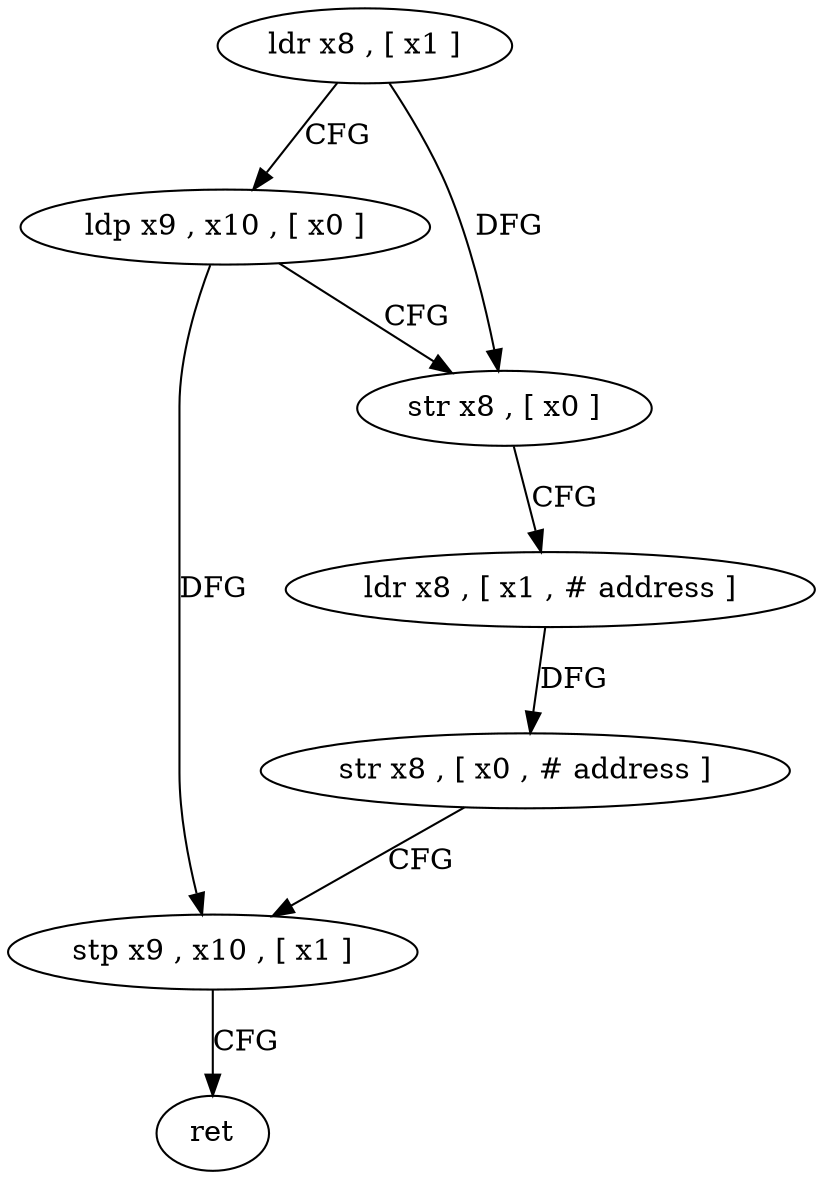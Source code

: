 digraph "func" {
"4231212" [label = "ldr x8 , [ x1 ]" ]
"4231216" [label = "ldp x9 , x10 , [ x0 ]" ]
"4231220" [label = "str x8 , [ x0 ]" ]
"4231224" [label = "ldr x8 , [ x1 , # address ]" ]
"4231228" [label = "str x8 , [ x0 , # address ]" ]
"4231232" [label = "stp x9 , x10 , [ x1 ]" ]
"4231236" [label = "ret" ]
"4231212" -> "4231216" [ label = "CFG" ]
"4231212" -> "4231220" [ label = "DFG" ]
"4231216" -> "4231220" [ label = "CFG" ]
"4231216" -> "4231232" [ label = "DFG" ]
"4231220" -> "4231224" [ label = "CFG" ]
"4231224" -> "4231228" [ label = "DFG" ]
"4231228" -> "4231232" [ label = "CFG" ]
"4231232" -> "4231236" [ label = "CFG" ]
}
